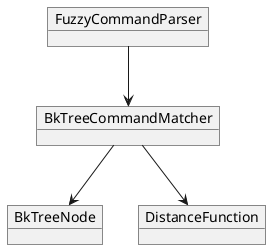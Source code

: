 @startuml

object FuzzyCommandParser
object BkTreeCommandMatcher
FuzzyCommandParser --> BkTreeCommandMatcher

object BkTreeNode
object DistanceFunction
BkTreeCommandMatcher --> BkTreeNode
BkTreeCommandMatcher --> DistanceFunction

@enduml